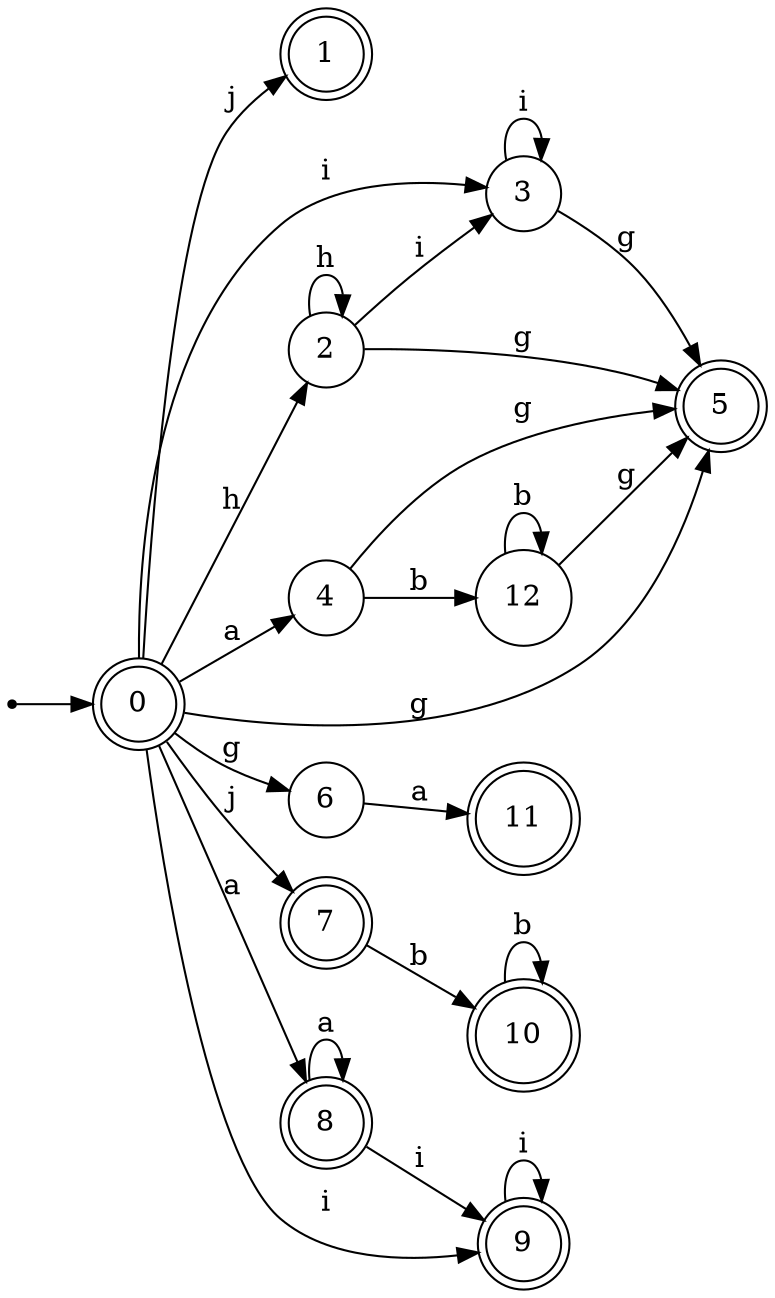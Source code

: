 digraph finite_state_machine {
rankdir=LR;
size="20,20";
node [shape = point]; "dummy0"
node [shape = doublecircle]; "0";"dummy0" -> "0";
node [shape = doublecircle]; "1";node [shape = circle]; "2";
node [shape = circle]; "3";
node [shape = circle]; "4";
node [shape = doublecircle]; "5";node [shape = circle]; "6";
node [shape = doublecircle]; "7";node [shape = doublecircle]; "8";node [shape = doublecircle]; "9";node [shape = doublecircle]; "10";node [shape = doublecircle]; "11";node [shape = circle]; "12";
"0" -> "1" [label = "j"];
 "0" -> "7" [label = "j"];
 "0" -> "2" [label = "h"];
 "0" -> "9" [label = "i"];
 "0" -> "3" [label = "i"];
 "0" -> "8" [label = "a"];
 "0" -> "4" [label = "a"];
 "0" -> "5" [label = "g"];
 "0" -> "6" [label = "g"];
 "9" -> "9" [label = "i"];
 "8" -> "8" [label = "a"];
 "8" -> "9" [label = "i"];
 "7" -> "10" [label = "b"];
 "10" -> "10" [label = "b"];
 "6" -> "11" [label = "a"];
 "4" -> "12" [label = "b"];
 "4" -> "5" [label = "g"];
 "12" -> "12" [label = "b"];
 "12" -> "5" [label = "g"];
 "3" -> "3" [label = "i"];
 "3" -> "5" [label = "g"];
 "2" -> "2" [label = "h"];
 "2" -> "3" [label = "i"];
 "2" -> "5" [label = "g"];
 }
